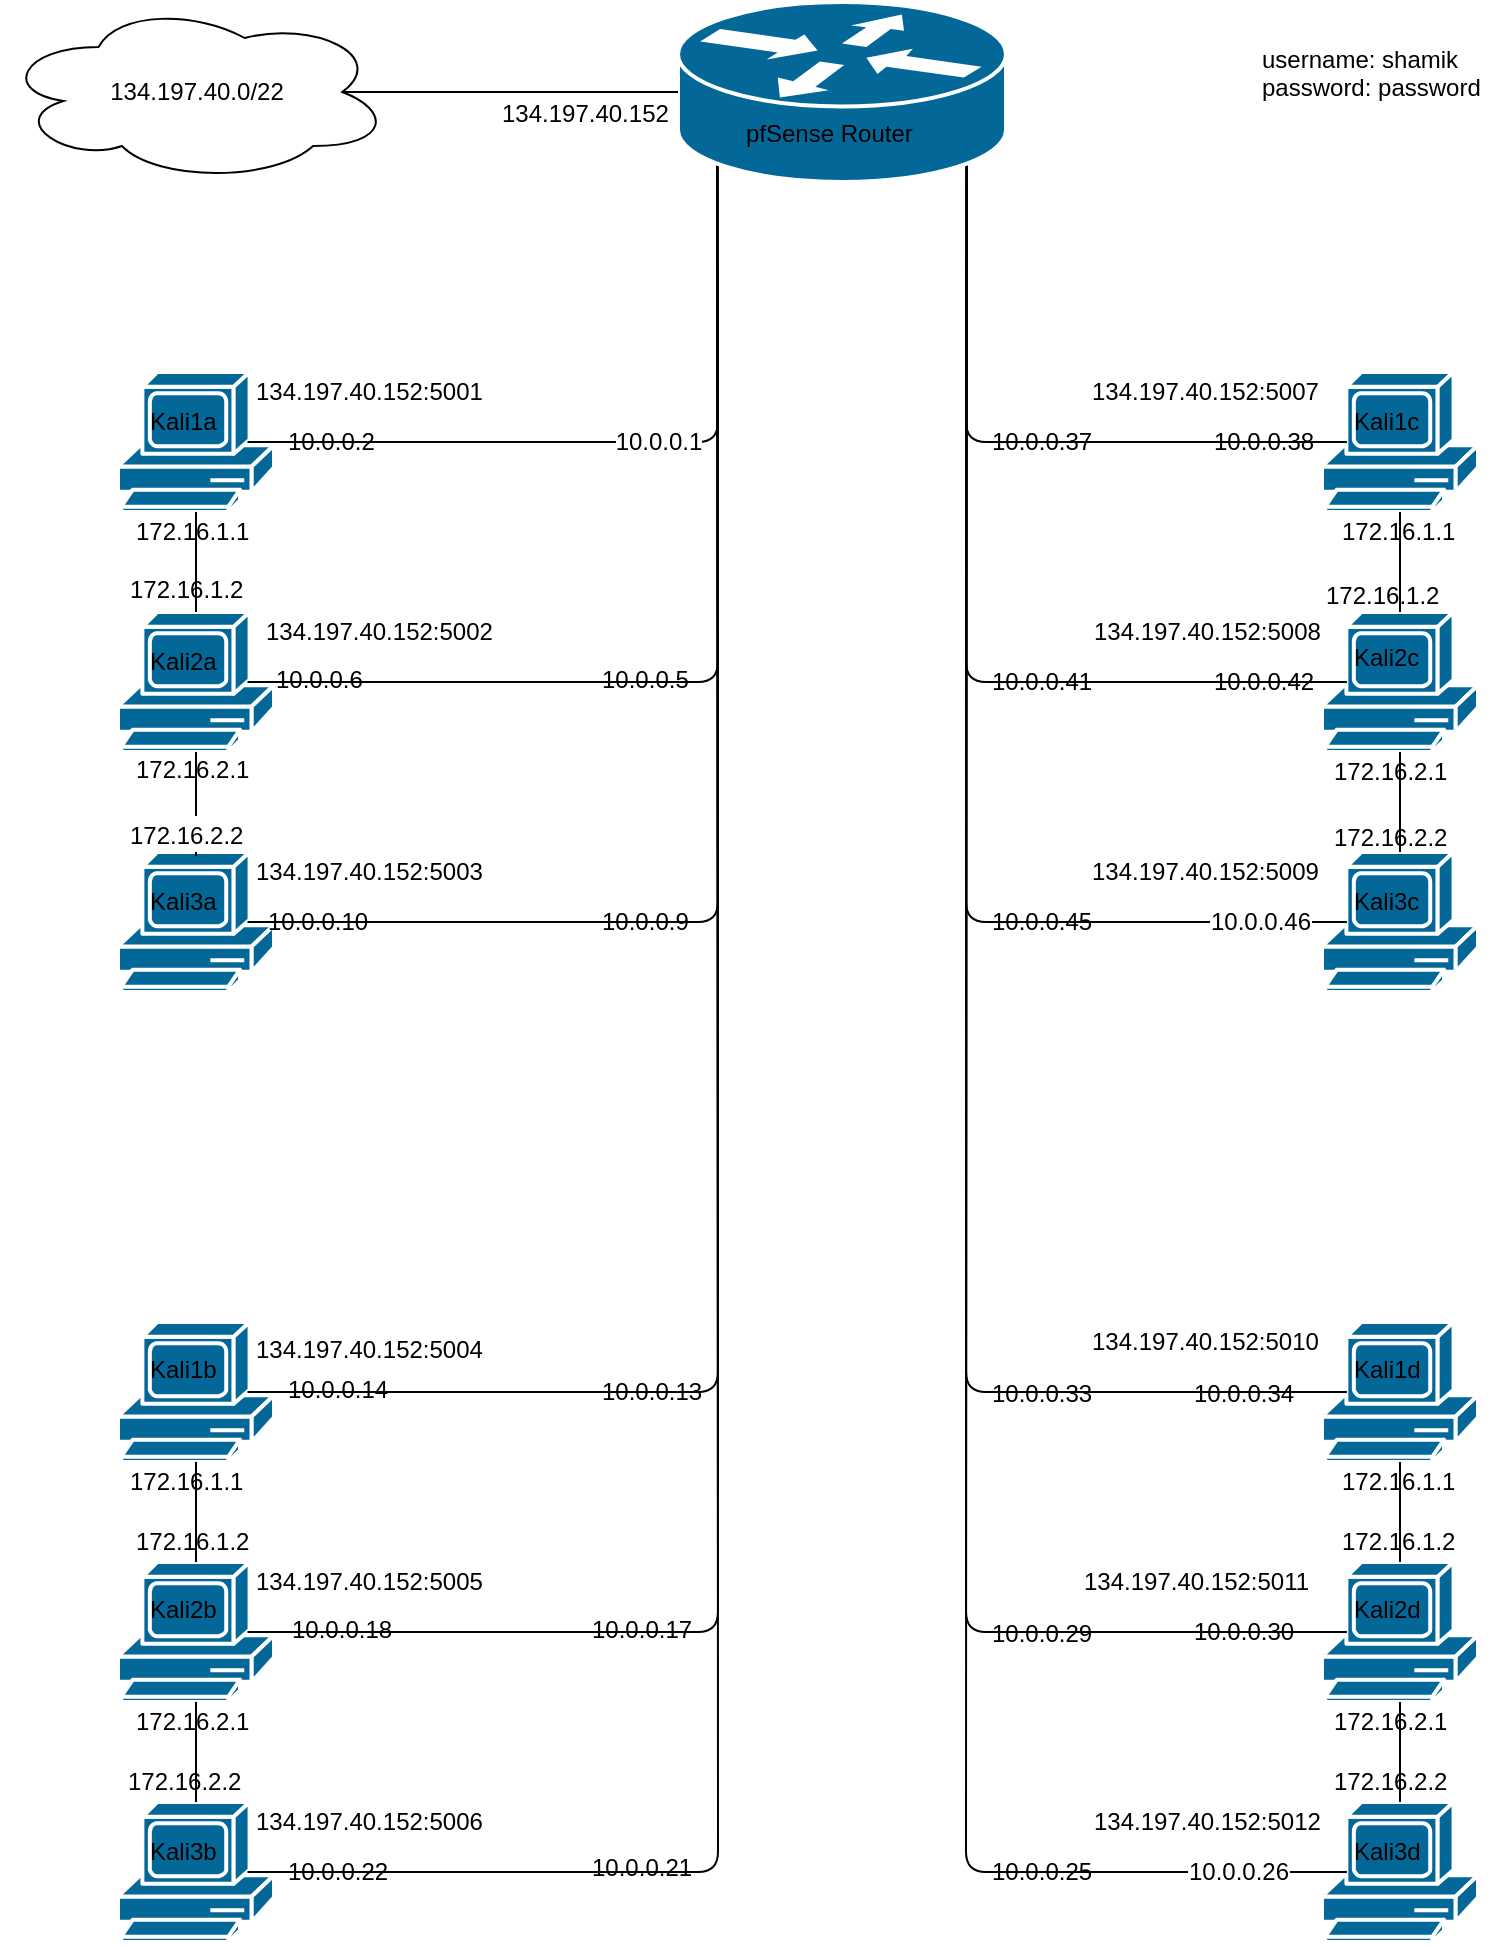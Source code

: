 <mxfile version="12.0.0" type="github" pages="1"><diagram id="7Ao3gHFBISfs-o4rD4Y4" name="Page-1"><mxGraphModel dx="1450" dy="933" grid="1" gridSize="10" guides="1" tooltips="1" connect="1" arrows="1" fold="1" page="1" pageScale="1" pageWidth="850" pageHeight="1100" math="0" shadow="0"><root><mxCell id="0"/><mxCell id="1" parent="0"/><mxCell id="J80xnttigbrC2MVKLk1k-1" value="134.197.40.0/22" style="ellipse;shape=cloud;whiteSpace=wrap;html=1;" vertex="1" parent="1"><mxGeometry x="31.5" y="20" width="195" height="90" as="geometry"/></mxCell><mxCell id="J80xnttigbrC2MVKLk1k-2" value="" style="shape=mxgraph.cisco.computers_and_peripherals.pc;html=1;pointerEvents=1;dashed=0;fillColor=#036897;strokeColor=#ffffff;strokeWidth=2;verticalLabelPosition=bottom;verticalAlign=top;align=center;outlineConnect=0;" vertex="1" parent="1"><mxGeometry x="90" y="205" width="78" height="70" as="geometry"/></mxCell><mxCell id="J80xnttigbrC2MVKLk1k-3" value="" style="shape=mxgraph.cisco.computers_and_peripherals.pc;html=1;pointerEvents=1;dashed=0;fillColor=#036897;strokeColor=#ffffff;strokeWidth=2;verticalLabelPosition=bottom;verticalAlign=top;align=center;outlineConnect=0;" vertex="1" parent="1"><mxGeometry x="90" y="325" width="78" height="70" as="geometry"/></mxCell><mxCell id="J80xnttigbrC2MVKLk1k-4" value="" style="shape=mxgraph.cisco.computers_and_peripherals.pc;html=1;pointerEvents=1;dashed=0;fillColor=#036897;strokeColor=#ffffff;strokeWidth=2;verticalLabelPosition=bottom;verticalAlign=top;align=center;outlineConnect=0;" vertex="1" parent="1"><mxGeometry x="90" y="445" width="78" height="70" as="geometry"/></mxCell><mxCell id="J80xnttigbrC2MVKLk1k-5" value="" style="shape=mxgraph.cisco.computers_and_peripherals.pc;html=1;pointerEvents=1;dashed=0;fillColor=#036897;strokeColor=#ffffff;strokeWidth=2;verticalLabelPosition=bottom;verticalAlign=top;align=center;outlineConnect=0;" vertex="1" parent="1"><mxGeometry x="90" y="680" width="78" height="70" as="geometry"/></mxCell><mxCell id="J80xnttigbrC2MVKLk1k-6" value="" style="shape=mxgraph.cisco.computers_and_peripherals.pc;html=1;pointerEvents=1;dashed=0;fillColor=#036897;strokeColor=#ffffff;strokeWidth=2;verticalLabelPosition=bottom;verticalAlign=top;align=center;outlineConnect=0;" vertex="1" parent="1"><mxGeometry x="90" y="800" width="78" height="70" as="geometry"/></mxCell><mxCell id="J80xnttigbrC2MVKLk1k-7" value="" style="shape=mxgraph.cisco.computers_and_peripherals.pc;html=1;pointerEvents=1;dashed=0;fillColor=#036897;strokeColor=#ffffff;strokeWidth=2;verticalLabelPosition=bottom;verticalAlign=top;align=center;outlineConnect=0;" vertex="1" parent="1"><mxGeometry x="90" y="920" width="78" height="70" as="geometry"/></mxCell><mxCell id="J80xnttigbrC2MVKLk1k-8" value="" style="shape=mxgraph.cisco.computers_and_peripherals.pc;html=1;pointerEvents=1;dashed=0;fillColor=#036897;strokeColor=#ffffff;strokeWidth=2;verticalLabelPosition=bottom;verticalAlign=top;align=center;outlineConnect=0;" vertex="1" parent="1"><mxGeometry x="692" y="205" width="78" height="70" as="geometry"/></mxCell><mxCell id="J80xnttigbrC2MVKLk1k-9" value="" style="shape=mxgraph.cisco.computers_and_peripherals.pc;html=1;pointerEvents=1;dashed=0;fillColor=#036897;strokeColor=#ffffff;strokeWidth=2;verticalLabelPosition=bottom;verticalAlign=top;align=center;outlineConnect=0;" vertex="1" parent="1"><mxGeometry x="692" y="325" width="78" height="70" as="geometry"/></mxCell><mxCell id="J80xnttigbrC2MVKLk1k-10" value="" style="shape=mxgraph.cisco.computers_and_peripherals.pc;html=1;pointerEvents=1;dashed=0;fillColor=#036897;strokeColor=#ffffff;strokeWidth=2;verticalLabelPosition=bottom;verticalAlign=top;align=center;outlineConnect=0;" vertex="1" parent="1"><mxGeometry x="692" y="445" width="78" height="70" as="geometry"/></mxCell><mxCell id="J80xnttigbrC2MVKLk1k-11" value="" style="shape=mxgraph.cisco.computers_and_peripherals.pc;html=1;pointerEvents=1;dashed=0;fillColor=#036897;strokeColor=#ffffff;strokeWidth=2;verticalLabelPosition=bottom;verticalAlign=top;align=center;outlineConnect=0;" vertex="1" parent="1"><mxGeometry x="692" y="680" width="78" height="70" as="geometry"/></mxCell><mxCell id="J80xnttigbrC2MVKLk1k-12" value="" style="shape=mxgraph.cisco.computers_and_peripherals.pc;html=1;pointerEvents=1;dashed=0;fillColor=#036897;strokeColor=#ffffff;strokeWidth=2;verticalLabelPosition=bottom;verticalAlign=top;align=center;outlineConnect=0;" vertex="1" parent="1"><mxGeometry x="692" y="800" width="78" height="70" as="geometry"/></mxCell><mxCell id="J80xnttigbrC2MVKLk1k-13" value="" style="shape=mxgraph.cisco.computers_and_peripherals.pc;html=1;pointerEvents=1;dashed=0;fillColor=#036897;strokeColor=#ffffff;strokeWidth=2;verticalLabelPosition=bottom;verticalAlign=top;align=center;outlineConnect=0;" vertex="1" parent="1"><mxGeometry x="692" y="920" width="78" height="70" as="geometry"/></mxCell><mxCell id="J80xnttigbrC2MVKLk1k-14" value="" style="endArrow=none;html=1;entryX=0.5;entryY=1;entryDx=0;entryDy=0;entryPerimeter=0;exitX=0.5;exitY=0;exitDx=0;exitDy=0;exitPerimeter=0;" edge="1" parent="1" source="J80xnttigbrC2MVKLk1k-3" target="J80xnttigbrC2MVKLk1k-2"><mxGeometry width="50" height="50" relative="1" as="geometry"><mxPoint x="100" y="325" as="sourcePoint"/><mxPoint x="150" y="275" as="targetPoint"/></mxGeometry></mxCell><mxCell id="J80xnttigbrC2MVKLk1k-15" value="" style="endArrow=none;html=1;exitX=0.5;exitY=0;exitDx=0;exitDy=0;exitPerimeter=0;entryX=0.5;entryY=1;entryDx=0;entryDy=0;entryPerimeter=0;" edge="1" parent="1" source="J80xnttigbrC2MVKLk1k-56" target="J80xnttigbrC2MVKLk1k-3"><mxGeometry width="50" height="50" relative="1" as="geometry"><mxPoint x="90" y="445" as="sourcePoint"/><mxPoint x="140" y="395" as="targetPoint"/></mxGeometry></mxCell><mxCell id="J80xnttigbrC2MVKLk1k-17" value="" style="endArrow=none;html=1;exitX=0.5;exitY=0;exitDx=0;exitDy=0;exitPerimeter=0;entryX=0.5;entryY=1;entryDx=0;entryDy=0;entryPerimeter=0;" edge="1" parent="1" source="J80xnttigbrC2MVKLk1k-6" target="J80xnttigbrC2MVKLk1k-5"><mxGeometry width="50" height="50" relative="1" as="geometry"><mxPoint x="100" y="800" as="sourcePoint"/><mxPoint x="150" y="750" as="targetPoint"/></mxGeometry></mxCell><mxCell id="J80xnttigbrC2MVKLk1k-18" value="" style="endArrow=none;html=1;entryX=0.5;entryY=1;entryDx=0;entryDy=0;entryPerimeter=0;exitX=0.5;exitY=0;exitDx=0;exitDy=0;exitPerimeter=0;" edge="1" parent="1" source="J80xnttigbrC2MVKLk1k-7" target="J80xnttigbrC2MVKLk1k-6"><mxGeometry width="50" height="50" relative="1" as="geometry"><mxPoint x="100" y="930" as="sourcePoint"/><mxPoint x="150" y="880" as="targetPoint"/></mxGeometry></mxCell><mxCell id="J80xnttigbrC2MVKLk1k-19" value="" style="endArrow=none;html=1;entryX=0.5;entryY=1;entryDx=0;entryDy=0;entryPerimeter=0;" edge="1" parent="1" source="J80xnttigbrC2MVKLk1k-9" target="J80xnttigbrC2MVKLk1k-8"><mxGeometry width="50" height="50" relative="1" as="geometry"><mxPoint x="731" y="315" as="sourcePoint"/><mxPoint x="770" y="275" as="targetPoint"/></mxGeometry></mxCell><mxCell id="J80xnttigbrC2MVKLk1k-20" value="" style="endArrow=none;html=1;exitX=0.5;exitY=0;exitDx=0;exitDy=0;exitPerimeter=0;entryX=0.5;entryY=1;entryDx=0;entryDy=0;entryPerimeter=0;" edge="1" parent="1" source="J80xnttigbrC2MVKLk1k-10" target="J80xnttigbrC2MVKLk1k-9"><mxGeometry width="50" height="50" relative="1" as="geometry"><mxPoint x="700" y="445" as="sourcePoint"/><mxPoint x="750" y="395" as="targetPoint"/></mxGeometry></mxCell><mxCell id="J80xnttigbrC2MVKLk1k-21" value="" style="endArrow=none;html=1;entryX=0.5;entryY=1;entryDx=0;entryDy=0;entryPerimeter=0;" edge="1" parent="1" source="J80xnttigbrC2MVKLk1k-12" target="J80xnttigbrC2MVKLk1k-11"><mxGeometry width="50" height="50" relative="1" as="geometry"><mxPoint x="710" y="800" as="sourcePoint"/><mxPoint x="760" y="750" as="targetPoint"/></mxGeometry></mxCell><mxCell id="J80xnttigbrC2MVKLk1k-22" value="" style="endArrow=none;html=1;exitX=0.5;exitY=0;exitDx=0;exitDy=0;exitPerimeter=0;" edge="1" parent="1" source="J80xnttigbrC2MVKLk1k-13"><mxGeometry width="50" height="50" relative="1" as="geometry"><mxPoint x="690" y="920" as="sourcePoint"/><mxPoint x="731" y="870" as="targetPoint"/></mxGeometry></mxCell><mxCell id="J80xnttigbrC2MVKLk1k-25" value="" style="endArrow=none;html=1;exitX=0.83;exitY=0.5;exitDx=0;exitDy=0;exitPerimeter=0;entryX=0.12;entryY=0.9;entryDx=0;entryDy=0;entryPerimeter=0;" edge="1" parent="1" source="J80xnttigbrC2MVKLk1k-2" target="J80xnttigbrC2MVKLk1k-37"><mxGeometry width="50" height="50" relative="1" as="geometry"><mxPoint x="180" y="180" as="sourcePoint"/><mxPoint x="240" y="130" as="targetPoint"/><Array as="points"><mxPoint x="390" y="240"/></Array></mxGeometry></mxCell><mxCell id="J80xnttigbrC2MVKLk1k-52" value="10.0.0.1" style="text;html=1;resizable=0;points=[];align=center;verticalAlign=middle;labelBackgroundColor=#ffffff;" vertex="1" connectable="0" parent="J80xnttigbrC2MVKLk1k-25"><mxGeometry x="-0.085" y="-1" relative="1" as="geometry"><mxPoint x="34.5" y="-1" as="offset"/></mxGeometry></mxCell><mxCell id="J80xnttigbrC2MVKLk1k-26" value="" style="endArrow=none;html=1;exitX=0.83;exitY=0.5;exitDx=0;exitDy=0;exitPerimeter=0;entryX=0.12;entryY=0.9;entryDx=0;entryDy=0;entryPerimeter=0;" edge="1" parent="1" source="J80xnttigbrC2MVKLk1k-3" target="J80xnttigbrC2MVKLk1k-37"><mxGeometry width="50" height="50" relative="1" as="geometry"><mxPoint x="190" y="290" as="sourcePoint"/><mxPoint x="240" y="240" as="targetPoint"/><Array as="points"><mxPoint x="390" y="360"/></Array></mxGeometry></mxCell><mxCell id="J80xnttigbrC2MVKLk1k-27" value="" style="endArrow=none;html=1;exitX=0.83;exitY=0.5;exitDx=0;exitDy=0;exitPerimeter=0;entryX=0.12;entryY=0.9;entryDx=0;entryDy=0;entryPerimeter=0;" edge="1" parent="1" source="J80xnttigbrC2MVKLk1k-4" target="J80xnttigbrC2MVKLk1k-37"><mxGeometry width="50" height="50" relative="1" as="geometry"><mxPoint x="200" y="400" as="sourcePoint"/><mxPoint x="250" y="350" as="targetPoint"/><Array as="points"><mxPoint x="390" y="480"/></Array></mxGeometry></mxCell><mxCell id="J80xnttigbrC2MVKLk1k-28" value="" style="endArrow=none;html=1;exitX=0.16;exitY=0.5;exitDx=0;exitDy=0;exitPerimeter=0;entryX=0.88;entryY=0.9;entryDx=0;entryDy=0;entryPerimeter=0;" edge="1" parent="1" source="J80xnttigbrC2MVKLk1k-8" target="J80xnttigbrC2MVKLk1k-37"><mxGeometry width="50" height="50" relative="1" as="geometry"><mxPoint x="600" y="170" as="sourcePoint"/><mxPoint x="650" y="120" as="targetPoint"/><Array as="points"><mxPoint x="514" y="240"/></Array></mxGeometry></mxCell><mxCell id="J80xnttigbrC2MVKLk1k-29" value="" style="endArrow=none;html=1;exitX=0.16;exitY=0.5;exitDx=0;exitDy=0;exitPerimeter=0;entryX=0.88;entryY=0.9;entryDx=0;entryDy=0;entryPerimeter=0;" edge="1" parent="1" source="J80xnttigbrC2MVKLk1k-9" target="J80xnttigbrC2MVKLk1k-37"><mxGeometry width="50" height="50" relative="1" as="geometry"><mxPoint x="600" y="290" as="sourcePoint"/><mxPoint x="650" y="240" as="targetPoint"/><Array as="points"><mxPoint x="514" y="360"/></Array></mxGeometry></mxCell><mxCell id="J80xnttigbrC2MVKLk1k-30" value="" style="endArrow=none;html=1;exitX=0.16;exitY=0.5;exitDx=0;exitDy=0;exitPerimeter=0;entryX=0.88;entryY=0.9;entryDx=0;entryDy=0;entryPerimeter=0;" edge="1" parent="1" source="J80xnttigbrC2MVKLk1k-10" target="J80xnttigbrC2MVKLk1k-37"><mxGeometry width="50" height="50" relative="1" as="geometry"><mxPoint x="620" y="420" as="sourcePoint"/><mxPoint x="670" y="370" as="targetPoint"/><Array as="points"><mxPoint x="514" y="480"/></Array></mxGeometry></mxCell><mxCell id="J80xnttigbrC2MVKLk1k-78" value="10.0.0.46" style="text;html=1;resizable=0;points=[];align=center;verticalAlign=middle;labelBackgroundColor=#ffffff;" vertex="1" connectable="0" parent="J80xnttigbrC2MVKLk1k-30"><mxGeometry x="-0.858" y="-4" relative="1" as="geometry"><mxPoint x="-3.5" y="4" as="offset"/></mxGeometry></mxCell><mxCell id="J80xnttigbrC2MVKLk1k-31" value="" style="endArrow=none;html=1;exitX=0.83;exitY=0.5;exitDx=0;exitDy=0;exitPerimeter=0;entryX=0.12;entryY=0.9;entryDx=0;entryDy=0;entryPerimeter=0;" edge="1" parent="1" source="J80xnttigbrC2MVKLk1k-5" target="J80xnttigbrC2MVKLk1k-37"><mxGeometry width="50" height="50" relative="1" as="geometry"><mxPoint x="200" y="730" as="sourcePoint"/><mxPoint x="250" y="680" as="targetPoint"/><Array as="points"><mxPoint x="390" y="715"/></Array></mxGeometry></mxCell><mxCell id="J80xnttigbrC2MVKLk1k-32" value="" style="endArrow=none;html=1;exitX=0.16;exitY=0.5;exitDx=0;exitDy=0;exitPerimeter=0;entryX=0.88;entryY=0.9;entryDx=0;entryDy=0;entryPerimeter=0;" edge="1" parent="1" source="J80xnttigbrC2MVKLk1k-11" target="J80xnttigbrC2MVKLk1k-37"><mxGeometry width="50" height="50" relative="1" as="geometry"><mxPoint x="610" y="740" as="sourcePoint"/><mxPoint x="660" y="690" as="targetPoint"/><Array as="points"><mxPoint x="514" y="715"/></Array></mxGeometry></mxCell><mxCell id="J80xnttigbrC2MVKLk1k-33" value="" style="endArrow=none;html=1;exitX=0.83;exitY=0.5;exitDx=0;exitDy=0;exitPerimeter=0;entryX=0.12;entryY=0.9;entryDx=0;entryDy=0;entryPerimeter=0;" edge="1" parent="1" source="J80xnttigbrC2MVKLk1k-6" target="J80xnttigbrC2MVKLk1k-37"><mxGeometry width="50" height="50" relative="1" as="geometry"><mxPoint x="200" y="860" as="sourcePoint"/><mxPoint x="250" y="810" as="targetPoint"/><Array as="points"><mxPoint x="390" y="835"/></Array></mxGeometry></mxCell><mxCell id="J80xnttigbrC2MVKLk1k-34" value="" style="endArrow=none;html=1;exitX=0.83;exitY=0.5;exitDx=0;exitDy=0;exitPerimeter=0;entryX=0.12;entryY=0.9;entryDx=0;entryDy=0;entryPerimeter=0;" edge="1" parent="1" source="J80xnttigbrC2MVKLk1k-7" target="J80xnttigbrC2MVKLk1k-37"><mxGeometry width="50" height="50" relative="1" as="geometry"><mxPoint x="200" y="980" as="sourcePoint"/><mxPoint x="250" y="930" as="targetPoint"/><Array as="points"><mxPoint x="390" y="955"/></Array></mxGeometry></mxCell><mxCell id="J80xnttigbrC2MVKLk1k-35" value="" style="endArrow=none;html=1;exitX=0.16;exitY=0.5;exitDx=0;exitDy=0;exitPerimeter=0;entryX=0.88;entryY=0.9;entryDx=0;entryDy=0;entryPerimeter=0;" edge="1" parent="1" source="J80xnttigbrC2MVKLk1k-12" target="J80xnttigbrC2MVKLk1k-37"><mxGeometry width="50" height="50" relative="1" as="geometry"><mxPoint x="630" y="860" as="sourcePoint"/><mxPoint x="680" y="810" as="targetPoint"/><Array as="points"><mxPoint x="514" y="835"/></Array></mxGeometry></mxCell><mxCell id="J80xnttigbrC2MVKLk1k-36" value="" style="endArrow=none;html=1;exitX=0.16;exitY=0.5;exitDx=0;exitDy=0;exitPerimeter=0;entryX=0.88;entryY=0.9;entryDx=0;entryDy=0;entryPerimeter=0;" edge="1" parent="1" source="J80xnttigbrC2MVKLk1k-13" target="J80xnttigbrC2MVKLk1k-37"><mxGeometry width="50" height="50" relative="1" as="geometry"><mxPoint x="620" y="970" as="sourcePoint"/><mxPoint x="670" y="920" as="targetPoint"/><Array as="points"><mxPoint x="514" y="955"/></Array></mxGeometry></mxCell><mxCell id="J80xnttigbrC2MVKLk1k-81" value="10.0.0.26" style="text;html=1;resizable=0;points=[];align=center;verticalAlign=middle;labelBackgroundColor=#ffffff;" vertex="1" connectable="0" parent="J80xnttigbrC2MVKLk1k-36"><mxGeometry x="-0.896" y="-4" relative="1" as="geometry"><mxPoint x="-0.5" y="4" as="offset"/></mxGeometry></mxCell><mxCell id="J80xnttigbrC2MVKLk1k-37" value="" style="shape=mxgraph.cisco.routers.router;html=1;pointerEvents=1;dashed=0;fillColor=#036897;strokeColor=#ffffff;strokeWidth=2;verticalLabelPosition=bottom;verticalAlign=top;align=center;outlineConnect=0;" vertex="1" parent="1"><mxGeometry x="370" y="20" width="164" height="90" as="geometry"/></mxCell><mxCell id="J80xnttigbrC2MVKLk1k-38" value="" style="endArrow=none;html=1;exitX=0.875;exitY=0.5;exitDx=0;exitDy=0;exitPerimeter=0;entryX=0;entryY=0.5;entryDx=0;entryDy=0;entryPerimeter=0;" edge="1" parent="1" source="J80xnttigbrC2MVKLk1k-1" target="J80xnttigbrC2MVKLk1k-37"><mxGeometry width="50" height="50" relative="1" as="geometry"><mxPoint x="260" y="90" as="sourcePoint"/><mxPoint x="310" y="40" as="targetPoint"/></mxGeometry></mxCell><mxCell id="J80xnttigbrC2MVKLk1k-39" value="Kali1c" style="text;html=1;resizable=0;points=[];autosize=1;align=left;verticalAlign=top;spacingTop=-4;" vertex="1" parent="1"><mxGeometry x="706" y="220" width="50" height="20" as="geometry"/></mxCell><mxCell id="J80xnttigbrC2MVKLk1k-40" value="Kali2c" style="text;html=1;resizable=0;points=[];autosize=1;align=left;verticalAlign=top;spacingTop=-4;" vertex="1" parent="1"><mxGeometry x="706" y="338" width="50" height="20" as="geometry"/></mxCell><mxCell id="J80xnttigbrC2MVKLk1k-41" value="Kali3c" style="text;html=1;resizable=0;points=[];autosize=1;align=left;verticalAlign=top;spacingTop=-4;" vertex="1" parent="1"><mxGeometry x="706" y="460" width="50" height="20" as="geometry"/></mxCell><mxCell id="J80xnttigbrC2MVKLk1k-42" value="Kali1d" style="text;html=1;resizable=0;points=[];autosize=1;align=left;verticalAlign=top;spacingTop=-4;" vertex="1" parent="1"><mxGeometry x="706" y="694" width="50" height="20" as="geometry"/></mxCell><mxCell id="J80xnttigbrC2MVKLk1k-43" value="Kali2d" style="text;html=1;resizable=0;points=[];autosize=1;align=left;verticalAlign=top;spacingTop=-4;" vertex="1" parent="1"><mxGeometry x="706" y="814" width="50" height="20" as="geometry"/></mxCell><mxCell id="J80xnttigbrC2MVKLk1k-44" value="Kali3d" style="text;html=1;resizable=0;points=[];autosize=1;align=left;verticalAlign=top;spacingTop=-4;" vertex="1" parent="1"><mxGeometry x="706" y="935" width="50" height="20" as="geometry"/></mxCell><mxCell id="J80xnttigbrC2MVKLk1k-45" value="Kali1a" style="text;html=1;resizable=0;points=[];autosize=1;align=left;verticalAlign=top;spacingTop=-4;" vertex="1" parent="1"><mxGeometry x="104" y="220" width="50" height="20" as="geometry"/></mxCell><mxCell id="J80xnttigbrC2MVKLk1k-46" value="Kali2a" style="text;html=1;resizable=0;points=[];autosize=1;align=left;verticalAlign=top;spacingTop=-4;" vertex="1" parent="1"><mxGeometry x="104" y="340" width="50" height="20" as="geometry"/></mxCell><mxCell id="J80xnttigbrC2MVKLk1k-47" value="Kali3a" style="text;html=1;resizable=0;points=[];autosize=1;align=left;verticalAlign=top;spacingTop=-4;" vertex="1" parent="1"><mxGeometry x="104" y="460" width="50" height="20" as="geometry"/></mxCell><mxCell id="J80xnttigbrC2MVKLk1k-48" value="Kali1b" style="text;html=1;resizable=0;points=[];autosize=1;align=left;verticalAlign=top;spacingTop=-4;" vertex="1" parent="1"><mxGeometry x="104" y="694" width="50" height="20" as="geometry"/></mxCell><mxCell id="J80xnttigbrC2MVKLk1k-49" value="Kali2b" style="text;html=1;resizable=0;points=[];autosize=1;align=left;verticalAlign=top;spacingTop=-4;" vertex="1" parent="1"><mxGeometry x="104" y="814" width="50" height="20" as="geometry"/></mxCell><mxCell id="J80xnttigbrC2MVKLk1k-50" value="Kali3b" style="text;html=1;resizable=0;points=[];autosize=1;align=left;verticalAlign=top;spacingTop=-4;" vertex="1" parent="1"><mxGeometry x="104" y="935" width="50" height="20" as="geometry"/></mxCell><mxCell id="J80xnttigbrC2MVKLk1k-51" value="10.0.0.2" style="text;html=1;resizable=0;points=[];autosize=1;align=left;verticalAlign=top;spacingTop=-4;" vertex="1" parent="1"><mxGeometry x="173" y="230" width="60" height="20" as="geometry"/></mxCell><mxCell id="J80xnttigbrC2MVKLk1k-53" value="172.16.1.1" style="text;html=1;resizable=0;points=[];autosize=1;align=left;verticalAlign=top;spacingTop=-4;" vertex="1" parent="1"><mxGeometry x="96.5" y="275" width="70" height="20" as="geometry"/></mxCell><mxCell id="J80xnttigbrC2MVKLk1k-54" value="172.16.1.2" style="text;html=1;resizable=0;points=[];autosize=1;align=left;verticalAlign=top;spacingTop=-4;" vertex="1" parent="1"><mxGeometry x="94" y="304" width="70" height="20" as="geometry"/></mxCell><mxCell id="J80xnttigbrC2MVKLk1k-55" value="172.16.2.1" style="text;html=1;resizable=0;points=[];autosize=1;align=left;verticalAlign=top;spacingTop=-4;" vertex="1" parent="1"><mxGeometry x="96.5" y="394" width="70" height="20" as="geometry"/></mxCell><mxCell id="J80xnttigbrC2MVKLk1k-57" value="172.16.1.1" style="text;html=1;resizable=0;points=[];autosize=1;align=left;verticalAlign=top;spacingTop=-4;" vertex="1" parent="1"><mxGeometry x="94" y="750" width="70" height="20" as="geometry"/></mxCell><mxCell id="J80xnttigbrC2MVKLk1k-58" value="172.16.1.1" style="text;html=1;resizable=0;points=[];autosize=1;align=left;verticalAlign=top;spacingTop=-4;" vertex="1" parent="1"><mxGeometry x="700" y="750" width="70" height="20" as="geometry"/></mxCell><mxCell id="J80xnttigbrC2MVKLk1k-59" value="172.16.1.1" style="text;html=1;resizable=0;points=[];autosize=1;align=left;verticalAlign=top;spacingTop=-4;" vertex="1" parent="1"><mxGeometry x="700" y="275" width="70" height="20" as="geometry"/></mxCell><mxCell id="J80xnttigbrC2MVKLk1k-60" value="172.16.1.2" style="text;html=1;resizable=0;points=[];autosize=1;align=left;verticalAlign=top;spacingTop=-4;" vertex="1" parent="1"><mxGeometry x="96.5" y="780" width="70" height="20" as="geometry"/></mxCell><mxCell id="J80xnttigbrC2MVKLk1k-61" value="172.16.1.2" style="text;html=1;resizable=0;points=[];autosize=1;align=left;verticalAlign=top;spacingTop=-4;" vertex="1" parent="1"><mxGeometry x="692" y="306.5" width="70" height="20" as="geometry"/></mxCell><mxCell id="J80xnttigbrC2MVKLk1k-62" value="172.16.1.2" style="text;html=1;resizable=0;points=[];autosize=1;align=left;verticalAlign=top;spacingTop=-4;" vertex="1" parent="1"><mxGeometry x="700" y="780" width="70" height="20" as="geometry"/></mxCell><mxCell id="J80xnttigbrC2MVKLk1k-63" value="172.16.2.1" style="text;html=1;resizable=0;points=[];autosize=1;align=left;verticalAlign=top;spacingTop=-4;" vertex="1" parent="1"><mxGeometry x="96.5" y="870" width="70" height="20" as="geometry"/></mxCell><mxCell id="J80xnttigbrC2MVKLk1k-65" value="172.16.2.1" style="text;html=1;resizable=0;points=[];autosize=1;align=left;verticalAlign=top;spacingTop=-4;" vertex="1" parent="1"><mxGeometry x="696" y="395" width="70" height="20" as="geometry"/></mxCell><mxCell id="J80xnttigbrC2MVKLk1k-66" value="172.16.2.1" style="text;html=1;resizable=0;points=[];autosize=1;align=left;verticalAlign=top;spacingTop=-4;" vertex="1" parent="1"><mxGeometry x="696" y="870" width="70" height="20" as="geometry"/></mxCell><mxCell id="J80xnttigbrC2MVKLk1k-67" value="172.16.2.2" style="text;html=1;resizable=0;points=[];autosize=1;align=left;verticalAlign=top;spacingTop=-4;" vertex="1" parent="1"><mxGeometry x="93" y="900" width="70" height="20" as="geometry"/></mxCell><mxCell id="J80xnttigbrC2MVKLk1k-68" value="172.16.2.2" style="text;html=1;resizable=0;points=[];autosize=1;align=left;verticalAlign=top;spacingTop=-4;" vertex="1" parent="1"><mxGeometry x="696" y="900" width="70" height="20" as="geometry"/></mxCell><mxCell id="J80xnttigbrC2MVKLk1k-69" value="172.16.2.2" style="text;html=1;resizable=0;points=[];autosize=1;align=left;verticalAlign=top;spacingTop=-4;" vertex="1" parent="1"><mxGeometry x="696" y="427.5" width="70" height="20" as="geometry"/></mxCell><mxCell id="J80xnttigbrC2MVKLk1k-71" value="10.0.0.6" style="text;html=1;resizable=0;points=[];autosize=1;align=left;verticalAlign=top;spacingTop=-4;" vertex="1" parent="1"><mxGeometry x="166.5" y="349" width="60" height="20" as="geometry"/></mxCell><mxCell id="J80xnttigbrC2MVKLk1k-72" value="10.0.0.10" style="text;html=1;resizable=0;points=[];autosize=1;align=left;verticalAlign=top;spacingTop=-4;" vertex="1" parent="1"><mxGeometry x="163" y="470" width="70" height="20" as="geometry"/></mxCell><mxCell id="J80xnttigbrC2MVKLk1k-73" value="10.0.0.14" style="text;html=1;resizable=0;points=[];autosize=1;align=left;verticalAlign=top;spacingTop=-4;" vertex="1" parent="1"><mxGeometry x="173" y="704" width="70" height="20" as="geometry"/></mxCell><mxCell id="J80xnttigbrC2MVKLk1k-74" value="10.0.0.18" style="text;html=1;resizable=0;points=[];autosize=1;align=left;verticalAlign=top;spacingTop=-4;" vertex="1" parent="1"><mxGeometry x="175" y="824" width="70" height="20" as="geometry"/></mxCell><mxCell id="J80xnttigbrC2MVKLk1k-75" value="10.0.0.22" style="text;html=1;resizable=0;points=[];autosize=1;align=left;verticalAlign=top;spacingTop=-4;" vertex="1" parent="1"><mxGeometry x="173" y="945" width="70" height="20" as="geometry"/></mxCell><mxCell id="J80xnttigbrC2MVKLk1k-76" value="10.0.0.38" style="text;html=1;resizable=0;points=[];autosize=1;align=left;verticalAlign=top;spacingTop=-4;" vertex="1" parent="1"><mxGeometry x="636" y="230" width="70" height="20" as="geometry"/></mxCell><mxCell id="J80xnttigbrC2MVKLk1k-77" value="10.0.0.42" style="text;html=1;resizable=0;points=[];autosize=1;align=left;verticalAlign=top;spacingTop=-4;" vertex="1" parent="1"><mxGeometry x="636" y="349.5" width="70" height="20" as="geometry"/></mxCell><mxCell id="J80xnttigbrC2MVKLk1k-79" value="10.0.0.34" style="text;html=1;resizable=0;points=[];autosize=1;align=left;verticalAlign=top;spacingTop=-4;" vertex="1" parent="1"><mxGeometry x="626" y="706" width="70" height="20" as="geometry"/></mxCell><mxCell id="J80xnttigbrC2MVKLk1k-80" value="10.0.0.30" style="text;html=1;resizable=0;points=[];autosize=1;align=left;verticalAlign=top;spacingTop=-4;" vertex="1" parent="1"><mxGeometry x="626" y="825" width="70" height="20" as="geometry"/></mxCell><mxCell id="J80xnttigbrC2MVKLk1k-82" value="pfSense Router" style="text;html=1;resizable=0;points=[];autosize=1;align=left;verticalAlign=top;spacingTop=-4;" vertex="1" parent="1"><mxGeometry x="402" y="76" width="100" height="20" as="geometry"/></mxCell><mxCell id="J80xnttigbrC2MVKLk1k-83" value="134.197.40.152" style="text;html=1;resizable=0;points=[];autosize=1;align=left;verticalAlign=top;spacingTop=-4;" vertex="1" parent="1"><mxGeometry x="280" y="66" width="100" height="20" as="geometry"/></mxCell><mxCell id="J80xnttigbrC2MVKLk1k-92" value="10.0.0.5" style="text;html=1;resizable=0;points=[];autosize=1;align=left;verticalAlign=top;spacingTop=-4;" vertex="1" parent="1"><mxGeometry x="330" y="349" width="60" height="20" as="geometry"/></mxCell><mxCell id="J80xnttigbrC2MVKLk1k-93" value="10.0.0.9" style="text;html=1;resizable=0;points=[];autosize=1;align=left;verticalAlign=top;spacingTop=-4;" vertex="1" parent="1"><mxGeometry x="330" y="470" width="60" height="20" as="geometry"/></mxCell><mxCell id="J80xnttigbrC2MVKLk1k-94" value="10.0.0.13" style="text;html=1;resizable=0;points=[];autosize=1;align=left;verticalAlign=top;spacingTop=-4;" vertex="1" parent="1"><mxGeometry x="330" y="705" width="70" height="20" as="geometry"/></mxCell><mxCell id="J80xnttigbrC2MVKLk1k-95" value="10.0.0.17" style="text;html=1;resizable=0;points=[];autosize=1;align=left;verticalAlign=top;spacingTop=-4;" vertex="1" parent="1"><mxGeometry x="325" y="824" width="70" height="20" as="geometry"/></mxCell><mxCell id="J80xnttigbrC2MVKLk1k-96" value="10.0.0.21" style="text;html=1;resizable=0;points=[];autosize=1;align=left;verticalAlign=top;spacingTop=-4;" vertex="1" parent="1"><mxGeometry x="325" y="943" width="70" height="20" as="geometry"/></mxCell><mxCell id="J80xnttigbrC2MVKLk1k-97" value="10.0.0.37" style="text;html=1;resizable=0;points=[];autosize=1;align=left;verticalAlign=top;spacingTop=-4;" vertex="1" parent="1"><mxGeometry x="525" y="230" width="70" height="20" as="geometry"/></mxCell><mxCell id="J80xnttigbrC2MVKLk1k-98" value="10.0.0.41" style="text;html=1;resizable=0;points=[];autosize=1;align=left;verticalAlign=top;spacingTop=-4;" vertex="1" parent="1"><mxGeometry x="525" y="350" width="70" height="20" as="geometry"/></mxCell><mxCell id="J80xnttigbrC2MVKLk1k-99" value="10.0.0.45" style="text;html=1;resizable=0;points=[];autosize=1;align=left;verticalAlign=top;spacingTop=-4;" vertex="1" parent="1"><mxGeometry x="525" y="470" width="70" height="20" as="geometry"/></mxCell><mxCell id="J80xnttigbrC2MVKLk1k-100" value="10.0.0.33" style="text;html=1;resizable=0;points=[];autosize=1;align=left;verticalAlign=top;spacingTop=-4;" vertex="1" parent="1"><mxGeometry x="525" y="706" width="70" height="20" as="geometry"/></mxCell><mxCell id="J80xnttigbrC2MVKLk1k-101" value="10.0.0.29" style="text;html=1;resizable=0;points=[];autosize=1;align=left;verticalAlign=top;spacingTop=-4;" vertex="1" parent="1"><mxGeometry x="525" y="825.5" width="70" height="20" as="geometry"/></mxCell><mxCell id="J80xnttigbrC2MVKLk1k-102" value="10.0.0.25" style="text;html=1;resizable=0;points=[];autosize=1;align=left;verticalAlign=top;spacingTop=-4;" vertex="1" parent="1"><mxGeometry x="525" y="945" width="70" height="20" as="geometry"/></mxCell><mxCell id="J80xnttigbrC2MVKLk1k-56" value="172.16.2.2" style="text;html=1;resizable=0;points=[];autosize=1;align=left;verticalAlign=top;spacingTop=-4;" vertex="1" parent="1"><mxGeometry x="94" y="427" width="70" height="20" as="geometry"/></mxCell><mxCell id="J80xnttigbrC2MVKLk1k-104" value="" style="endArrow=none;html=1;exitX=0.5;exitY=0;exitDx=0;exitDy=0;exitPerimeter=0;entryX=0.5;entryY=1;entryDx=0;entryDy=0;entryPerimeter=0;" edge="1" parent="1" source="J80xnttigbrC2MVKLk1k-4" target="J80xnttigbrC2MVKLk1k-56"><mxGeometry width="50" height="50" relative="1" as="geometry"><mxPoint x="129" y="445" as="sourcePoint"/><mxPoint x="129" y="395" as="targetPoint"/></mxGeometry></mxCell><mxCell id="J80xnttigbrC2MVKLk1k-105" value="134.197.40.152:5001" style="text;html=1;resizable=0;points=[];autosize=1;align=left;verticalAlign=top;spacingTop=-4;" vertex="1" parent="1"><mxGeometry x="157" y="205" width="130" height="20" as="geometry"/></mxCell><mxCell id="J80xnttigbrC2MVKLk1k-106" value="134.197.40.152:5002" style="text;html=1;resizable=0;points=[];autosize=1;align=left;verticalAlign=top;spacingTop=-4;" vertex="1" parent="1"><mxGeometry x="161.5" y="325" width="130" height="20" as="geometry"/></mxCell><mxCell id="J80xnttigbrC2MVKLk1k-107" value="134.197.40.152:5003" style="text;html=1;resizable=0;points=[];autosize=1;align=left;verticalAlign=top;spacingTop=-4;" vertex="1" parent="1"><mxGeometry x="157" y="445" width="130" height="20" as="geometry"/></mxCell><mxCell id="J80xnttigbrC2MVKLk1k-108" value="134.197.40.152:5004" style="text;html=1;resizable=0;points=[];autosize=1;align=left;verticalAlign=top;spacingTop=-4;" vertex="1" parent="1"><mxGeometry x="157" y="684" width="130" height="20" as="geometry"/></mxCell><mxCell id="J80xnttigbrC2MVKLk1k-109" value="134.197.40.152:5005" style="text;html=1;resizable=0;points=[];autosize=1;align=left;verticalAlign=top;spacingTop=-4;" vertex="1" parent="1"><mxGeometry x="157" y="800" width="130" height="20" as="geometry"/></mxCell><mxCell id="J80xnttigbrC2MVKLk1k-110" value="134.197.40.152:5006" style="text;html=1;resizable=0;points=[];autosize=1;align=left;verticalAlign=top;spacingTop=-4;" vertex="1" parent="1"><mxGeometry x="157" y="920" width="130" height="20" as="geometry"/></mxCell><mxCell id="J80xnttigbrC2MVKLk1k-111" value="134.197.40.152:5007" style="text;html=1;resizable=0;points=[];autosize=1;align=left;verticalAlign=top;spacingTop=-4;" vertex="1" parent="1"><mxGeometry x="575" y="205" width="130" height="20" as="geometry"/></mxCell><mxCell id="J80xnttigbrC2MVKLk1k-112" value="134.197.40.152:5008" style="text;html=1;resizable=0;points=[];autosize=1;align=left;verticalAlign=top;spacingTop=-4;" vertex="1" parent="1"><mxGeometry x="576" y="325" width="130" height="20" as="geometry"/></mxCell><mxCell id="J80xnttigbrC2MVKLk1k-113" value="134.197.40.152:5009" style="text;html=1;resizable=0;points=[];autosize=1;align=left;verticalAlign=top;spacingTop=-4;" vertex="1" parent="1"><mxGeometry x="575" y="445" width="130" height="20" as="geometry"/></mxCell><mxCell id="J80xnttigbrC2MVKLk1k-114" value="134.197.40.152:5010" style="text;html=1;resizable=0;points=[];autosize=1;align=left;verticalAlign=top;spacingTop=-4;" vertex="1" parent="1"><mxGeometry x="575" y="680" width="130" height="20" as="geometry"/></mxCell><mxCell id="J80xnttigbrC2MVKLk1k-115" value="134.197.40.152:5011" style="text;html=1;resizable=0;points=[];autosize=1;align=left;verticalAlign=top;spacingTop=-4;" vertex="1" parent="1"><mxGeometry x="571" y="800" width="130" height="20" as="geometry"/></mxCell><mxCell id="J80xnttigbrC2MVKLk1k-116" value="134.197.40.152:5012" style="text;html=1;resizable=0;points=[];autosize=1;align=left;verticalAlign=top;spacingTop=-4;" vertex="1" parent="1"><mxGeometry x="576" y="920" width="130" height="20" as="geometry"/></mxCell><mxCell id="J80xnttigbrC2MVKLk1k-117" value="username: shamik&lt;br&gt;password: password" style="text;html=1;resizable=0;points=[];autosize=1;align=left;verticalAlign=top;spacingTop=-4;" vertex="1" parent="1"><mxGeometry x="660" y="39" width="120" height="30" as="geometry"/></mxCell></root></mxGraphModel></diagram></mxfile>